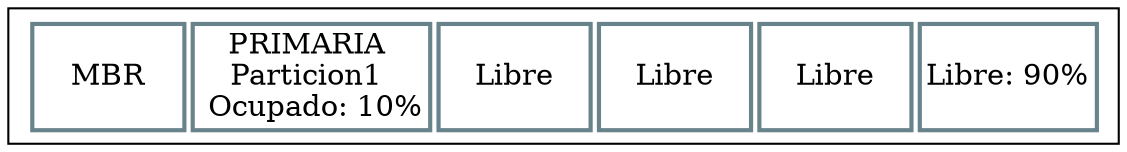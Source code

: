 digraph G{
tbl [
shape=box
label=<
<table border='0' cellborder='2' width='100' height="30" color='lightblue4'>
<tr><td height='30' width='75'> MBR </td><td height='30' width='75.0'>PRIMARIA <br/>Particion1 <br/> Ocupado: 10%</td><td height='30' width='75.0'>Libre</td><td height='30' width='75.0'>Libre</td><td height='30' width='75.0'>Libre</td><td height='30' width='75.0'>Libre: 90%</td>     </tr>
</table>
>];
}